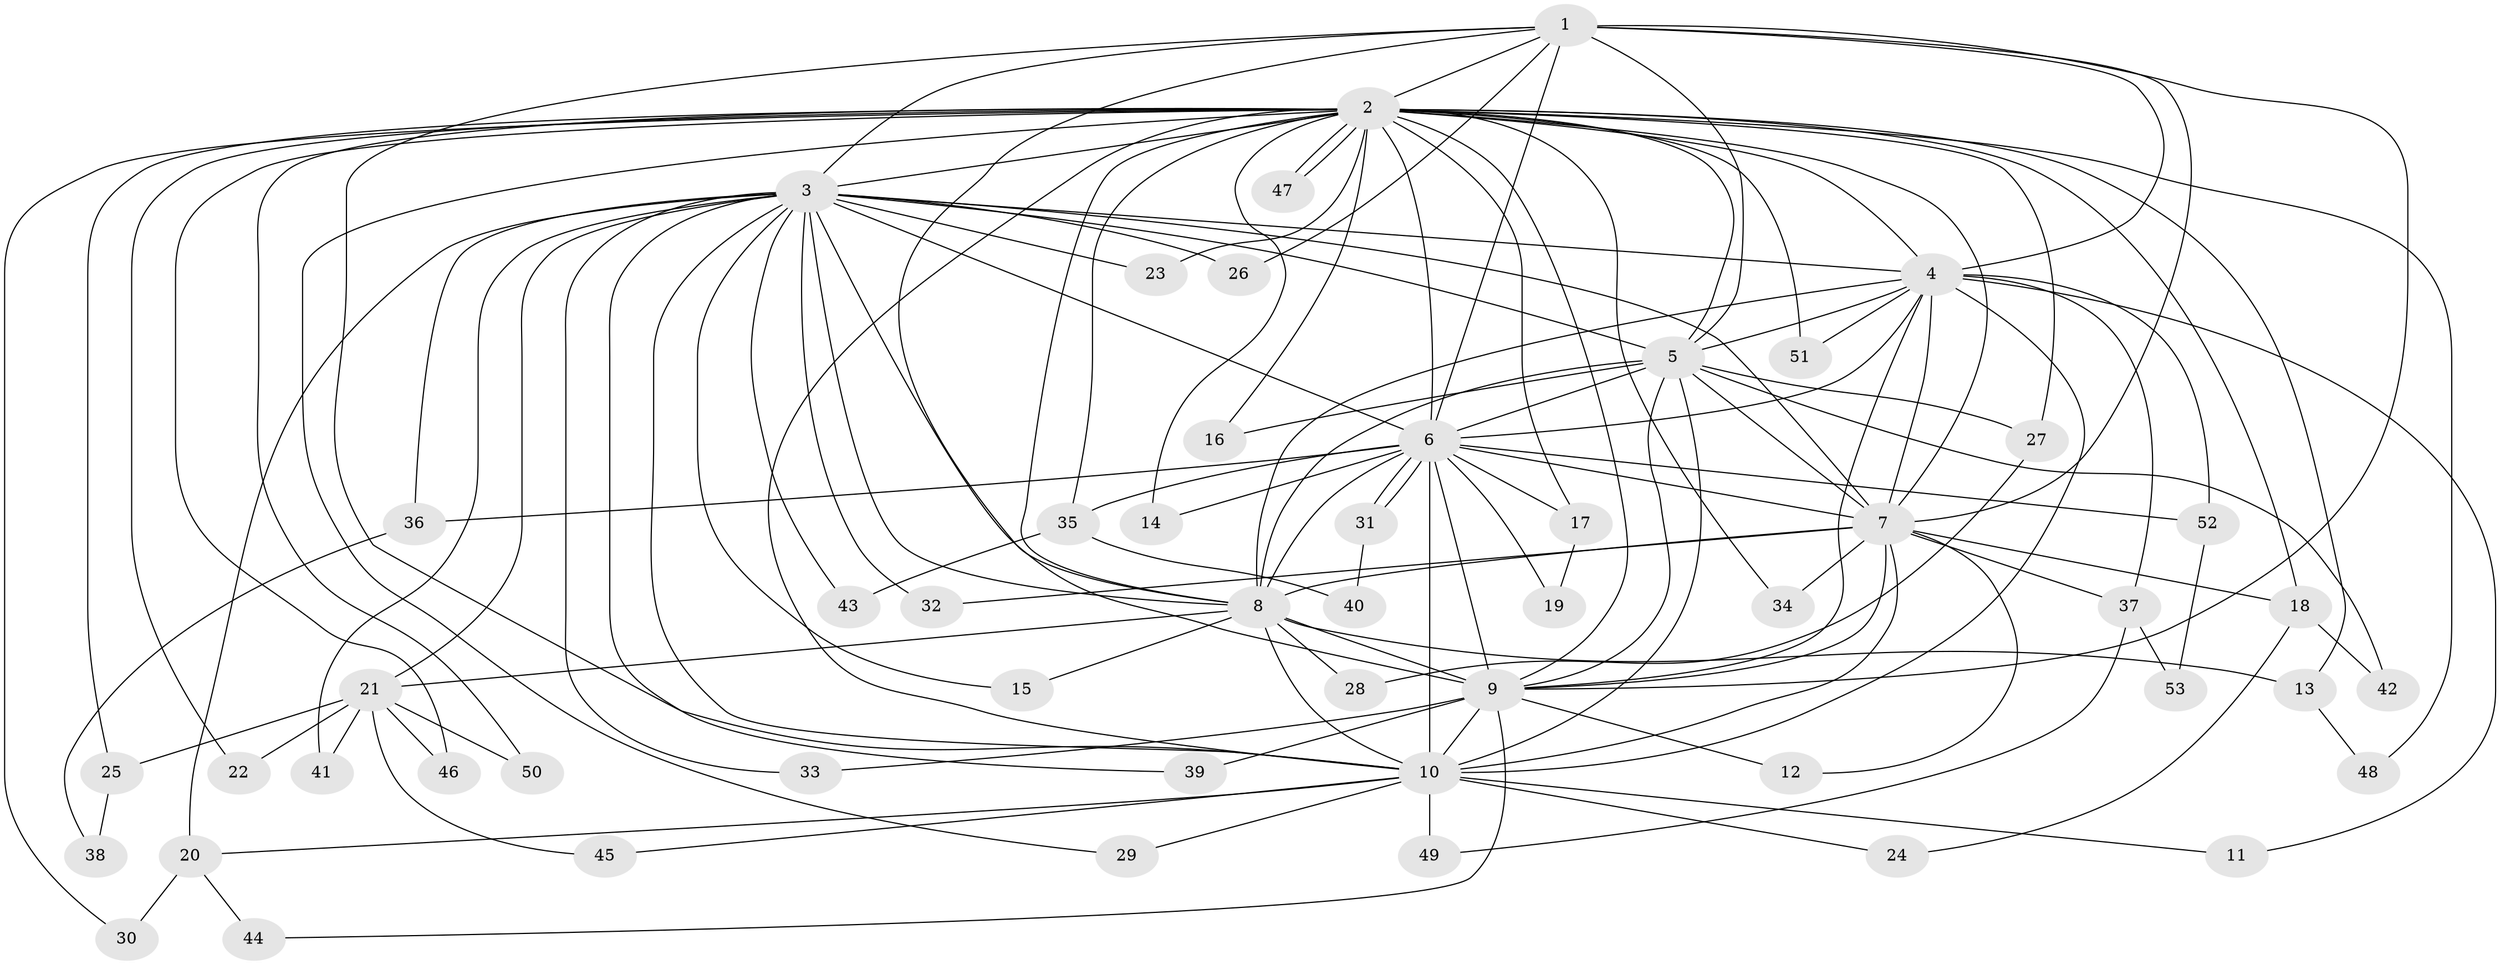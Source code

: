 // coarse degree distribution, {8: 0.05405405405405406, 24: 0.02702702702702703, 16: 0.02702702702702703, 14: 0.05405405405405406, 10: 0.05405405405405406, 11: 0.02702702702702703, 13: 0.02702702702702703, 2: 0.4594594594594595, 3: 0.1891891891891892, 4: 0.05405405405405406, 1: 0.02702702702702703}
// Generated by graph-tools (version 1.1) at 2025/41/03/06/25 10:41:37]
// undirected, 53 vertices, 131 edges
graph export_dot {
graph [start="1"]
  node [color=gray90,style=filled];
  1;
  2;
  3;
  4;
  5;
  6;
  7;
  8;
  9;
  10;
  11;
  12;
  13;
  14;
  15;
  16;
  17;
  18;
  19;
  20;
  21;
  22;
  23;
  24;
  25;
  26;
  27;
  28;
  29;
  30;
  31;
  32;
  33;
  34;
  35;
  36;
  37;
  38;
  39;
  40;
  41;
  42;
  43;
  44;
  45;
  46;
  47;
  48;
  49;
  50;
  51;
  52;
  53;
  1 -- 2;
  1 -- 3;
  1 -- 4;
  1 -- 5;
  1 -- 6;
  1 -- 7;
  1 -- 8;
  1 -- 9;
  1 -- 10;
  1 -- 26;
  2 -- 3;
  2 -- 4;
  2 -- 5;
  2 -- 6;
  2 -- 7;
  2 -- 8;
  2 -- 9;
  2 -- 10;
  2 -- 13;
  2 -- 14;
  2 -- 16;
  2 -- 17;
  2 -- 18;
  2 -- 22;
  2 -- 23;
  2 -- 25;
  2 -- 27;
  2 -- 29;
  2 -- 30;
  2 -- 34;
  2 -- 35;
  2 -- 46;
  2 -- 47;
  2 -- 47;
  2 -- 48;
  2 -- 50;
  2 -- 51;
  3 -- 4;
  3 -- 5;
  3 -- 6;
  3 -- 7;
  3 -- 8;
  3 -- 9;
  3 -- 10;
  3 -- 15;
  3 -- 20;
  3 -- 21;
  3 -- 23;
  3 -- 26;
  3 -- 32;
  3 -- 33;
  3 -- 36;
  3 -- 39;
  3 -- 41;
  3 -- 43;
  4 -- 5;
  4 -- 6;
  4 -- 7;
  4 -- 8;
  4 -- 9;
  4 -- 10;
  4 -- 11;
  4 -- 37;
  4 -- 51;
  4 -- 52;
  5 -- 6;
  5 -- 7;
  5 -- 8;
  5 -- 9;
  5 -- 10;
  5 -- 16;
  5 -- 27;
  5 -- 42;
  6 -- 7;
  6 -- 8;
  6 -- 9;
  6 -- 10;
  6 -- 14;
  6 -- 17;
  6 -- 19;
  6 -- 31;
  6 -- 31;
  6 -- 35;
  6 -- 36;
  6 -- 52;
  7 -- 8;
  7 -- 9;
  7 -- 10;
  7 -- 12;
  7 -- 18;
  7 -- 32;
  7 -- 34;
  7 -- 37;
  8 -- 9;
  8 -- 10;
  8 -- 13;
  8 -- 15;
  8 -- 21;
  8 -- 28;
  9 -- 10;
  9 -- 12;
  9 -- 33;
  9 -- 39;
  9 -- 44;
  10 -- 11;
  10 -- 20;
  10 -- 24;
  10 -- 29;
  10 -- 45;
  10 -- 49;
  13 -- 48;
  17 -- 19;
  18 -- 24;
  18 -- 42;
  20 -- 30;
  20 -- 44;
  21 -- 22;
  21 -- 25;
  21 -- 41;
  21 -- 45;
  21 -- 46;
  21 -- 50;
  25 -- 38;
  27 -- 28;
  31 -- 40;
  35 -- 40;
  35 -- 43;
  36 -- 38;
  37 -- 49;
  37 -- 53;
  52 -- 53;
}

